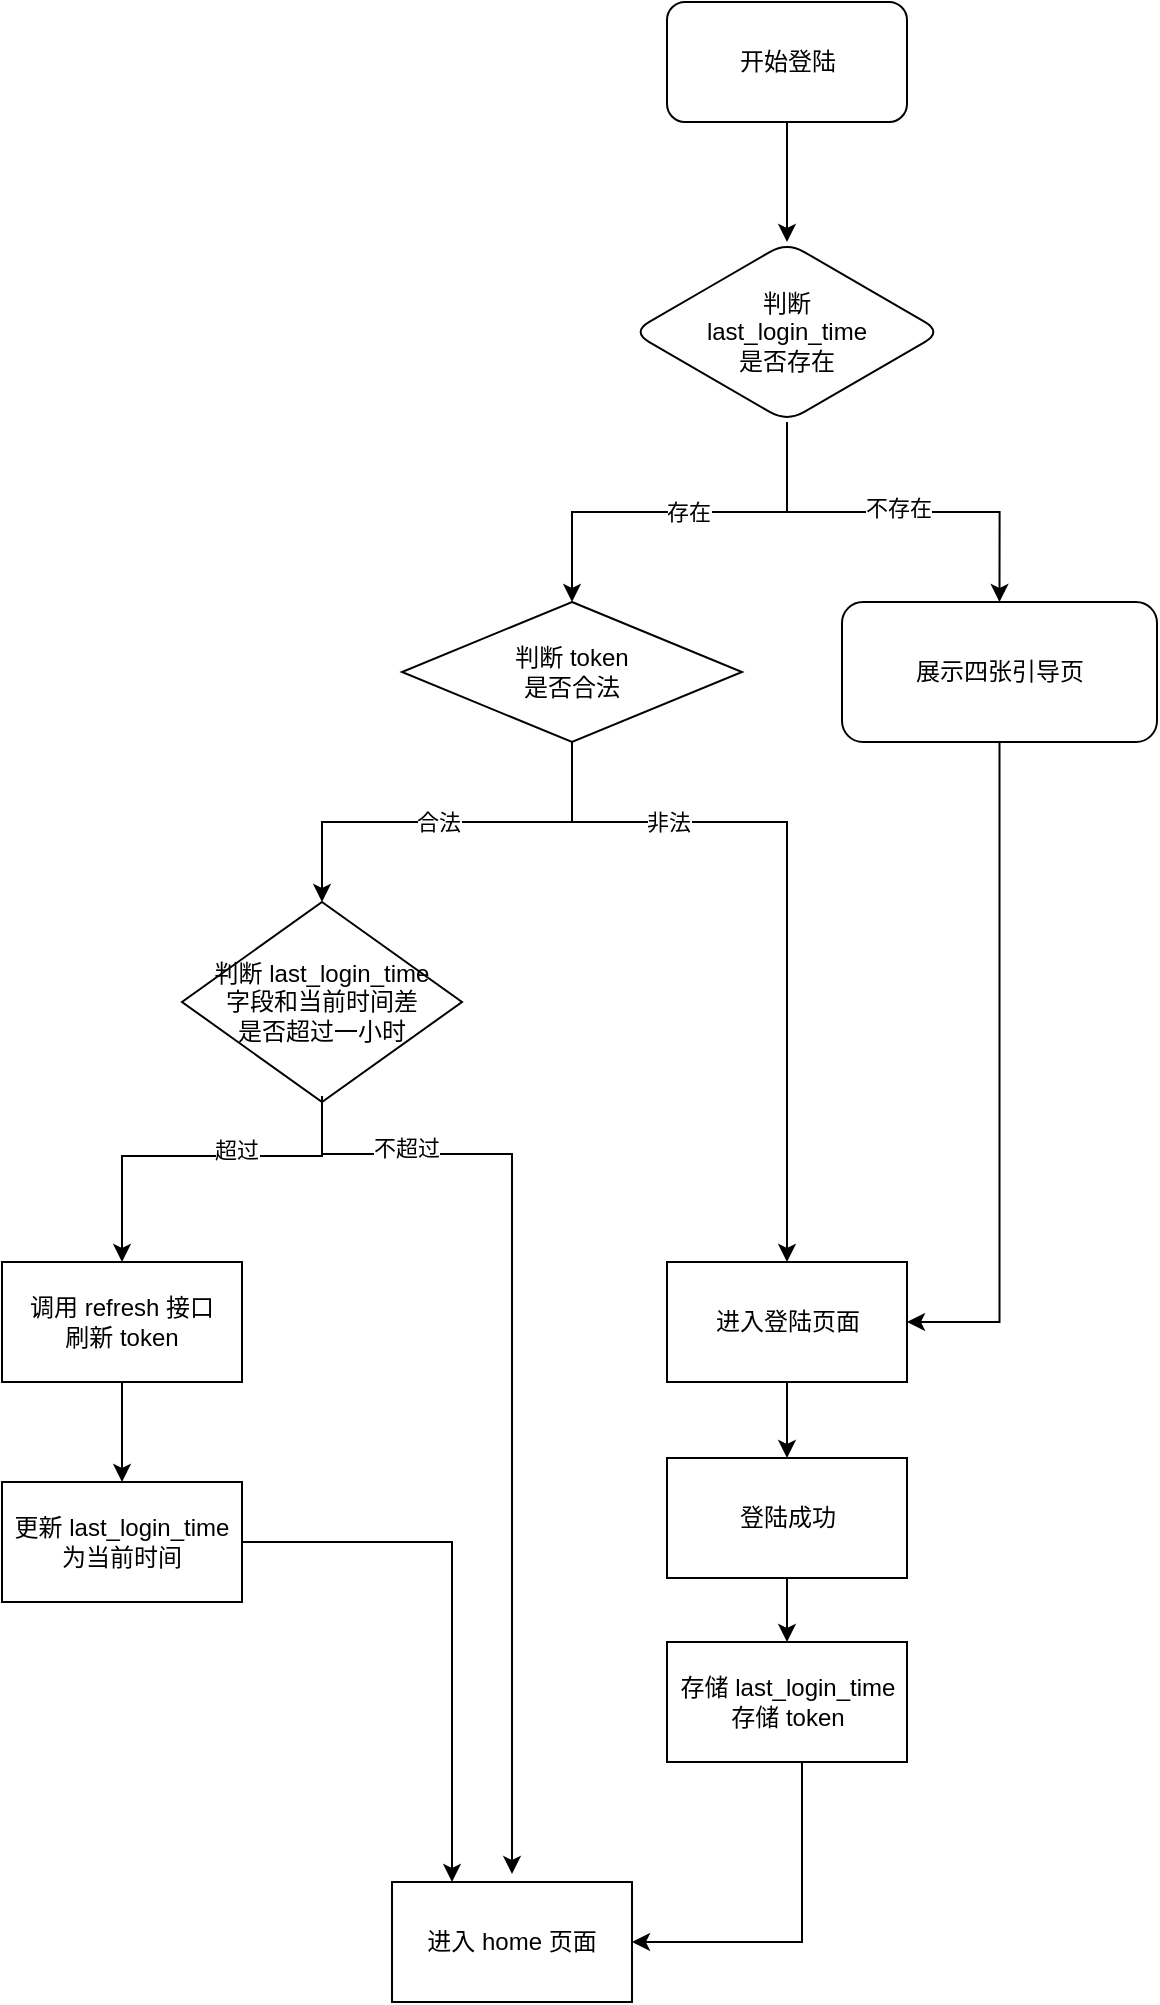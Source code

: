 <mxfile version="23.1.1" type="github">
  <diagram name="第 1 页" id="xCO-mey1Z6DFQYFOg_1o">
    <mxGraphModel dx="2049" dy="1087" grid="1" gridSize="10" guides="1" tooltips="1" connect="1" arrows="1" fold="1" page="1" pageScale="1" pageWidth="827" pageHeight="1169" math="0" shadow="0">
      <root>
        <mxCell id="0" />
        <mxCell id="1" parent="0" />
        <mxCell id="uB49Wnt426erzNdD9xNe-3" value="" style="edgeStyle=orthogonalEdgeStyle;rounded=0;orthogonalLoop=1;jettySize=auto;html=1;" edge="1" parent="1" source="uB49Wnt426erzNdD9xNe-1" target="uB49Wnt426erzNdD9xNe-2">
          <mxGeometry relative="1" as="geometry" />
        </mxCell>
        <mxCell id="uB49Wnt426erzNdD9xNe-1" value="开始登陆" style="rounded=1;whiteSpace=wrap;html=1;" vertex="1" parent="1">
          <mxGeometry x="352.5" y="60" width="120" height="60" as="geometry" />
        </mxCell>
        <mxCell id="uB49Wnt426erzNdD9xNe-7" style="edgeStyle=orthogonalEdgeStyle;rounded=0;orthogonalLoop=1;jettySize=auto;html=1;entryX=0.5;entryY=0;entryDx=0;entryDy=0;" edge="1" parent="1" source="uB49Wnt426erzNdD9xNe-2" target="uB49Wnt426erzNdD9xNe-6">
          <mxGeometry relative="1" as="geometry" />
        </mxCell>
        <mxCell id="uB49Wnt426erzNdD9xNe-9" value="不存在" style="edgeLabel;html=1;align=center;verticalAlign=middle;resizable=0;points=[];" vertex="1" connectable="0" parent="uB49Wnt426erzNdD9xNe-7">
          <mxGeometry x="0.092" y="2" relative="1" as="geometry">
            <mxPoint x="-7" as="offset" />
          </mxGeometry>
        </mxCell>
        <mxCell id="uB49Wnt426erzNdD9xNe-11" style="edgeStyle=orthogonalEdgeStyle;rounded=0;orthogonalLoop=1;jettySize=auto;html=1;" edge="1" parent="1" source="uB49Wnt426erzNdD9xNe-2" target="uB49Wnt426erzNdD9xNe-10">
          <mxGeometry relative="1" as="geometry" />
        </mxCell>
        <mxCell id="uB49Wnt426erzNdD9xNe-12" value="存在" style="edgeLabel;html=1;align=center;verticalAlign=middle;resizable=0;points=[];" vertex="1" connectable="0" parent="uB49Wnt426erzNdD9xNe-11">
          <mxGeometry x="-0.036" relative="1" as="geometry">
            <mxPoint as="offset" />
          </mxGeometry>
        </mxCell>
        <mxCell id="uB49Wnt426erzNdD9xNe-2" value="判断&lt;br&gt;last_login_time&lt;br&gt;是否存在" style="rhombus;whiteSpace=wrap;html=1;rounded=1;" vertex="1" parent="1">
          <mxGeometry x="335" y="180" width="155" height="90" as="geometry" />
        </mxCell>
        <mxCell id="uB49Wnt426erzNdD9xNe-31" style="edgeStyle=orthogonalEdgeStyle;rounded=0;orthogonalLoop=1;jettySize=auto;html=1;entryX=1;entryY=0.5;entryDx=0;entryDy=0;" edge="1" parent="1" source="uB49Wnt426erzNdD9xNe-6" target="uB49Wnt426erzNdD9xNe-15">
          <mxGeometry relative="1" as="geometry" />
        </mxCell>
        <mxCell id="uB49Wnt426erzNdD9xNe-6" value="展示四张引导页" style="whiteSpace=wrap;html=1;rounded=1;" vertex="1" parent="1">
          <mxGeometry x="440" y="360" width="157.5" height="70" as="geometry" />
        </mxCell>
        <mxCell id="uB49Wnt426erzNdD9xNe-20" style="edgeStyle=orthogonalEdgeStyle;rounded=0;orthogonalLoop=1;jettySize=auto;html=1;" edge="1" parent="1" source="uB49Wnt426erzNdD9xNe-10" target="uB49Wnt426erzNdD9xNe-19">
          <mxGeometry relative="1" as="geometry" />
        </mxCell>
        <mxCell id="uB49Wnt426erzNdD9xNe-22" value="合法" style="edgeLabel;html=1;align=center;verticalAlign=middle;resizable=0;points=[];" vertex="1" connectable="0" parent="uB49Wnt426erzNdD9xNe-20">
          <mxGeometry x="0.084" relative="1" as="geometry">
            <mxPoint x="4" as="offset" />
          </mxGeometry>
        </mxCell>
        <mxCell id="uB49Wnt426erzNdD9xNe-40" style="edgeStyle=orthogonalEdgeStyle;rounded=0;orthogonalLoop=1;jettySize=auto;html=1;entryX=0.5;entryY=0;entryDx=0;entryDy=0;" edge="1" parent="1" source="uB49Wnt426erzNdD9xNe-10" target="uB49Wnt426erzNdD9xNe-15">
          <mxGeometry relative="1" as="geometry">
            <Array as="points">
              <mxPoint x="305" y="470" />
              <mxPoint x="413" y="470" />
            </Array>
          </mxGeometry>
        </mxCell>
        <mxCell id="uB49Wnt426erzNdD9xNe-41" value="非法" style="edgeLabel;html=1;align=center;verticalAlign=middle;resizable=0;points=[];" vertex="1" connectable="0" parent="uB49Wnt426erzNdD9xNe-40">
          <mxGeometry x="-0.52" relative="1" as="geometry">
            <mxPoint as="offset" />
          </mxGeometry>
        </mxCell>
        <mxCell id="uB49Wnt426erzNdD9xNe-10" value="判断 token &lt;br&gt;是否合法" style="rhombus;whiteSpace=wrap;html=1;" vertex="1" parent="1">
          <mxGeometry x="220" y="360" width="170" height="70" as="geometry" />
        </mxCell>
        <mxCell id="uB49Wnt426erzNdD9xNe-45" value="" style="edgeStyle=orthogonalEdgeStyle;rounded=0;orthogonalLoop=1;jettySize=auto;html=1;" edge="1" parent="1" source="uB49Wnt426erzNdD9xNe-15" target="uB49Wnt426erzNdD9xNe-44">
          <mxGeometry relative="1" as="geometry" />
        </mxCell>
        <mxCell id="uB49Wnt426erzNdD9xNe-15" value="进入登陆页面" style="whiteSpace=wrap;html=1;" vertex="1" parent="1">
          <mxGeometry x="352.5" y="690" width="120" height="60" as="geometry" />
        </mxCell>
        <mxCell id="uB49Wnt426erzNdD9xNe-26" style="edgeStyle=orthogonalEdgeStyle;rounded=0;orthogonalLoop=1;jettySize=auto;html=1;entryX=0.5;entryY=0;entryDx=0;entryDy=0;" edge="1" parent="1">
          <mxGeometry relative="1" as="geometry">
            <mxPoint x="180" y="606" as="sourcePoint" />
            <mxPoint x="275" y="996" as="targetPoint" />
            <Array as="points">
              <mxPoint x="180" y="636" />
              <mxPoint x="275" y="636" />
            </Array>
          </mxGeometry>
        </mxCell>
        <mxCell id="uB49Wnt426erzNdD9xNe-28" value="不超过" style="edgeLabel;html=1;align=center;verticalAlign=middle;resizable=0;points=[];" vertex="1" connectable="0" parent="uB49Wnt426erzNdD9xNe-26">
          <mxGeometry x="0.04" relative="1" as="geometry">
            <mxPoint x="-53" y="-130" as="offset" />
          </mxGeometry>
        </mxCell>
        <mxCell id="uB49Wnt426erzNdD9xNe-19" value="判断 last_login_time&lt;br&gt;字段和当前时间差&lt;br&gt;是否超过一小时" style="rhombus;whiteSpace=wrap;html=1;" vertex="1" parent="1">
          <mxGeometry x="110" y="510" width="140" height="100" as="geometry" />
        </mxCell>
        <mxCell id="uB49Wnt426erzNdD9xNe-42" value="" style="edgeStyle=orthogonalEdgeStyle;rounded=0;orthogonalLoop=1;jettySize=auto;html=1;" edge="1" parent="1" source="uB49Wnt426erzNdD9xNe-23" target="uB49Wnt426erzNdD9xNe-35">
          <mxGeometry relative="1" as="geometry" />
        </mxCell>
        <mxCell id="uB49Wnt426erzNdD9xNe-23" value="调用 refresh 接口&lt;br&gt;刷新 token" style="whiteSpace=wrap;html=1;" vertex="1" parent="1">
          <mxGeometry x="20" y="690" width="120" height="60" as="geometry" />
        </mxCell>
        <mxCell id="uB49Wnt426erzNdD9xNe-25" value="进入 home 页面" style="whiteSpace=wrap;html=1;" vertex="1" parent="1">
          <mxGeometry x="215" y="1000" width="120" height="60" as="geometry" />
        </mxCell>
        <mxCell id="uB49Wnt426erzNdD9xNe-53" style="edgeStyle=orthogonalEdgeStyle;rounded=0;orthogonalLoop=1;jettySize=auto;html=1;entryX=0.25;entryY=0;entryDx=0;entryDy=0;" edge="1" parent="1" source="uB49Wnt426erzNdD9xNe-35" target="uB49Wnt426erzNdD9xNe-25">
          <mxGeometry relative="1" as="geometry" />
        </mxCell>
        <mxCell id="uB49Wnt426erzNdD9xNe-35" value="更新 last_login_time 为当前时间" style="whiteSpace=wrap;html=1;" vertex="1" parent="1">
          <mxGeometry x="20" y="800" width="120" height="60" as="geometry" />
        </mxCell>
        <mxCell id="uB49Wnt426erzNdD9xNe-38" style="edgeStyle=orthogonalEdgeStyle;rounded=0;orthogonalLoop=1;jettySize=auto;html=1;entryX=0.5;entryY=0;entryDx=0;entryDy=0;" edge="1" parent="1" target="uB49Wnt426erzNdD9xNe-23">
          <mxGeometry relative="1" as="geometry">
            <mxPoint x="180" y="607" as="sourcePoint" />
            <mxPoint x="72.44" y="686.64" as="targetPoint" />
            <Array as="points">
              <mxPoint x="180" y="637" />
              <mxPoint x="80" y="637" />
            </Array>
          </mxGeometry>
        </mxCell>
        <mxCell id="uB49Wnt426erzNdD9xNe-39" value="超过" style="edgeLabel;html=1;align=center;verticalAlign=middle;resizable=0;points=[];" vertex="1" connectable="0" parent="uB49Wnt426erzNdD9xNe-38">
          <mxGeometry x="-0.202" y="-4" relative="1" as="geometry">
            <mxPoint y="1" as="offset" />
          </mxGeometry>
        </mxCell>
        <mxCell id="uB49Wnt426erzNdD9xNe-47" value="" style="edgeStyle=orthogonalEdgeStyle;rounded=0;orthogonalLoop=1;jettySize=auto;html=1;" edge="1" parent="1" source="uB49Wnt426erzNdD9xNe-44" target="uB49Wnt426erzNdD9xNe-46">
          <mxGeometry relative="1" as="geometry" />
        </mxCell>
        <mxCell id="uB49Wnt426erzNdD9xNe-44" value="登陆成功" style="whiteSpace=wrap;html=1;" vertex="1" parent="1">
          <mxGeometry x="352.5" y="788" width="120" height="60" as="geometry" />
        </mxCell>
        <mxCell id="uB49Wnt426erzNdD9xNe-52" style="edgeStyle=orthogonalEdgeStyle;rounded=0;orthogonalLoop=1;jettySize=auto;html=1;entryX=1;entryY=0.5;entryDx=0;entryDy=0;" edge="1" parent="1" source="uB49Wnt426erzNdD9xNe-46" target="uB49Wnt426erzNdD9xNe-25">
          <mxGeometry relative="1" as="geometry">
            <mxPoint x="412.5" y="1100" as="targetPoint" />
            <Array as="points">
              <mxPoint x="420" y="1030" />
            </Array>
          </mxGeometry>
        </mxCell>
        <mxCell id="uB49Wnt426erzNdD9xNe-46" value="存储 last_login_time&lt;br&gt;存储 token" style="whiteSpace=wrap;html=1;" vertex="1" parent="1">
          <mxGeometry x="352.5" y="880" width="120" height="60" as="geometry" />
        </mxCell>
      </root>
    </mxGraphModel>
  </diagram>
</mxfile>

